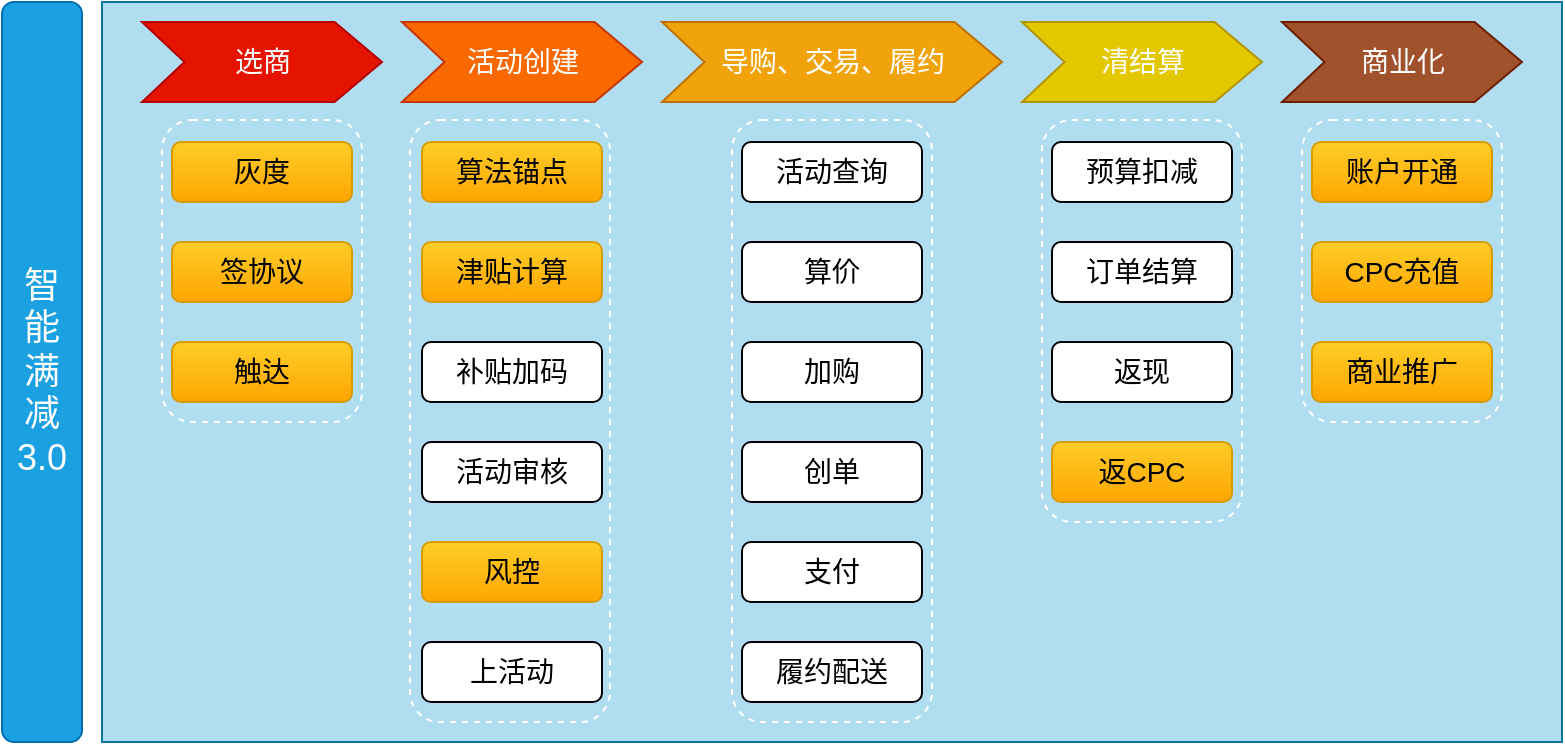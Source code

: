 <mxfile version="13.9.2" type="github">
  <diagram id="svwzPPDEEpOVP8AQ4CcS" name="业务架构">
    <mxGraphModel dx="809" dy="461" grid="1" gridSize="10" guides="1" tooltips="1" connect="1" arrows="1" fold="1" page="1" pageScale="1" pageWidth="827" pageHeight="1169" math="0" shadow="0">
      <root>
        <mxCell id="0" />
        <mxCell id="1" parent="0" />
        <mxCell id="b3yf6rmu9NAUxcdTz7bX-2" value="" style="rounded=0;whiteSpace=wrap;html=1;fontSize=18;fillColor=#b1ddf0;strokeColor=#10739e;" vertex="1" parent="1">
          <mxGeometry x="60" y="10" width="730" height="370" as="geometry" />
        </mxCell>
        <mxCell id="b3yf6rmu9NAUxcdTz7bX-32" value="" style="rounded=1;whiteSpace=wrap;html=1;fontSize=14;dashed=1;fillColor=none;strokeColor=#FFFFFF;" vertex="1" parent="1">
          <mxGeometry x="90" y="69" width="100" height="151" as="geometry" />
        </mxCell>
        <mxCell id="b3yf6rmu9NAUxcdTz7bX-1" value="智&lt;br style=&quot;font-size: 18px;&quot;&gt;能&lt;br style=&quot;font-size: 18px;&quot;&gt;满&lt;br style=&quot;font-size: 18px;&quot;&gt;减&lt;br style=&quot;font-size: 18px;&quot;&gt;3.0" style="rounded=1;whiteSpace=wrap;html=1;fontSize=18;fillColor=#1ba1e2;strokeColor=#006EAF;fontColor=#ffffff;" vertex="1" parent="1">
          <mxGeometry x="10" y="10" width="40" height="370" as="geometry" />
        </mxCell>
        <mxCell id="b3yf6rmu9NAUxcdTz7bX-3" value="活动创建" style="html=1;shadow=0;dashed=0;align=center;verticalAlign=middle;shape=mxgraph.arrows2.arrow;dy=0;dx=23.73;notch=21.27;fontSize=14;fillColor=#fa6800;strokeColor=#C73500;fontColor=#ffffff;" vertex="1" parent="1">
          <mxGeometry x="210" y="20" width="120" height="40" as="geometry" />
        </mxCell>
        <mxCell id="b3yf6rmu9NAUxcdTz7bX-4" value="导购、交易、履约" style="html=1;shadow=0;dashed=0;align=center;verticalAlign=middle;shape=mxgraph.arrows2.arrow;dy=0;dx=23.73;notch=21.27;fontSize=14;fillColor=#f0a30a;strokeColor=#BD7000;fontColor=#ffffff;" vertex="1" parent="1">
          <mxGeometry x="340" y="20" width="170" height="40" as="geometry" />
        </mxCell>
        <mxCell id="b3yf6rmu9NAUxcdTz7bX-5" value="清结算" style="html=1;shadow=0;dashed=0;align=center;verticalAlign=middle;shape=mxgraph.arrows2.arrow;dy=0;dx=23.73;notch=21.27;fontSize=14;fillColor=#e3c800;strokeColor=#B09500;fontColor=#ffffff;" vertex="1" parent="1">
          <mxGeometry x="520" y="20" width="120" height="40" as="geometry" />
        </mxCell>
        <mxCell id="b3yf6rmu9NAUxcdTz7bX-6" value="商业化" style="html=1;shadow=0;dashed=0;align=center;verticalAlign=middle;shape=mxgraph.arrows2.arrow;dy=0;dx=23.73;notch=21.27;fontSize=14;fillColor=#a0522d;strokeColor=#6D1F00;fontColor=#ffffff;" vertex="1" parent="1">
          <mxGeometry x="650" y="20" width="120" height="40" as="geometry" />
        </mxCell>
        <mxCell id="b3yf6rmu9NAUxcdTz7bX-7" value="算法锚点" style="rounded=1;whiteSpace=wrap;html=1;fontSize=14;fillColor=#ffcd28;strokeColor=#d79b00;gradientColor=#ffa500;" vertex="1" parent="1">
          <mxGeometry x="220" y="80" width="90" height="30" as="geometry" />
        </mxCell>
        <mxCell id="b3yf6rmu9NAUxcdTz7bX-8" value="津贴计算" style="rounded=1;whiteSpace=wrap;html=1;fontSize=14;gradientColor=#ffa500;fillColor=#ffcd28;strokeColor=#d79b00;" vertex="1" parent="1">
          <mxGeometry x="220" y="130" width="90" height="30" as="geometry" />
        </mxCell>
        <mxCell id="b3yf6rmu9NAUxcdTz7bX-9" value="补贴加码" style="rounded=1;whiteSpace=wrap;html=1;fontSize=14;" vertex="1" parent="1">
          <mxGeometry x="220" y="180" width="90" height="30" as="geometry" />
        </mxCell>
        <mxCell id="b3yf6rmu9NAUxcdTz7bX-10" value="活动审核" style="rounded=1;whiteSpace=wrap;html=1;fontSize=14;" vertex="1" parent="1">
          <mxGeometry x="220" y="230" width="90" height="30" as="geometry" />
        </mxCell>
        <mxCell id="b3yf6rmu9NAUxcdTz7bX-11" value="风控" style="rounded=1;whiteSpace=wrap;html=1;fontSize=14;gradientColor=#ffa500;fillColor=#ffcd28;strokeColor=#d79b00;" vertex="1" parent="1">
          <mxGeometry x="220" y="280" width="90" height="30" as="geometry" />
        </mxCell>
        <mxCell id="b3yf6rmu9NAUxcdTz7bX-12" value="上活动" style="rounded=1;whiteSpace=wrap;html=1;fontSize=14;" vertex="1" parent="1">
          <mxGeometry x="220" y="330" width="90" height="30" as="geometry" />
        </mxCell>
        <mxCell id="b3yf6rmu9NAUxcdTz7bX-13" value="活动查询" style="rounded=1;whiteSpace=wrap;html=1;fontSize=14;" vertex="1" parent="1">
          <mxGeometry x="380" y="80" width="90" height="30" as="geometry" />
        </mxCell>
        <mxCell id="b3yf6rmu9NAUxcdTz7bX-14" value="算价" style="rounded=1;whiteSpace=wrap;html=1;fontSize=14;" vertex="1" parent="1">
          <mxGeometry x="380" y="130" width="90" height="30" as="geometry" />
        </mxCell>
        <mxCell id="b3yf6rmu9NAUxcdTz7bX-15" value="加购" style="rounded=1;whiteSpace=wrap;html=1;fontSize=14;" vertex="1" parent="1">
          <mxGeometry x="380" y="180" width="90" height="30" as="geometry" />
        </mxCell>
        <mxCell id="b3yf6rmu9NAUxcdTz7bX-16" value="创单" style="rounded=1;whiteSpace=wrap;html=1;fontSize=14;" vertex="1" parent="1">
          <mxGeometry x="380" y="230" width="90" height="30" as="geometry" />
        </mxCell>
        <mxCell id="b3yf6rmu9NAUxcdTz7bX-17" value="预算扣减" style="rounded=1;whiteSpace=wrap;html=1;fontSize=14;" vertex="1" parent="1">
          <mxGeometry x="535" y="80" width="90" height="30" as="geometry" />
        </mxCell>
        <mxCell id="b3yf6rmu9NAUxcdTz7bX-18" value="订单结算" style="rounded=1;whiteSpace=wrap;html=1;fontSize=14;" vertex="1" parent="1">
          <mxGeometry x="535" y="130" width="90" height="30" as="geometry" />
        </mxCell>
        <mxCell id="b3yf6rmu9NAUxcdTz7bX-19" value="返现" style="rounded=1;whiteSpace=wrap;html=1;fontSize=14;" vertex="1" parent="1">
          <mxGeometry x="535" y="180" width="90" height="30" as="geometry" />
        </mxCell>
        <mxCell id="b3yf6rmu9NAUxcdTz7bX-20" value="返CPC" style="rounded=1;whiteSpace=wrap;html=1;fontSize=14;gradientColor=#ffa500;fillColor=#ffcd28;strokeColor=#d79b00;" vertex="1" parent="1">
          <mxGeometry x="535" y="230" width="90" height="30" as="geometry" />
        </mxCell>
        <mxCell id="b3yf6rmu9NAUxcdTz7bX-23" value="支付" style="rounded=1;whiteSpace=wrap;html=1;fontSize=14;" vertex="1" parent="1">
          <mxGeometry x="380" y="280" width="90" height="30" as="geometry" />
        </mxCell>
        <mxCell id="b3yf6rmu9NAUxcdTz7bX-24" value="履约配送" style="rounded=1;whiteSpace=wrap;html=1;fontSize=14;" vertex="1" parent="1">
          <mxGeometry x="380" y="330" width="90" height="30" as="geometry" />
        </mxCell>
        <mxCell id="b3yf6rmu9NAUxcdTz7bX-25" value="选商" style="html=1;shadow=0;dashed=0;align=center;verticalAlign=middle;shape=mxgraph.arrows2.arrow;dy=0;dx=23.73;notch=21.27;fontSize=14;fillColor=#e51400;strokeColor=#B20000;fontColor=#ffffff;" vertex="1" parent="1">
          <mxGeometry x="80" y="20" width="120" height="40" as="geometry" />
        </mxCell>
        <mxCell id="b3yf6rmu9NAUxcdTz7bX-26" value="灰度" style="rounded=1;whiteSpace=wrap;html=1;fontSize=14;gradientColor=#ffa500;fillColor=#ffcd28;strokeColor=#d79b00;" vertex="1" parent="1">
          <mxGeometry x="95" y="80" width="90" height="30" as="geometry" />
        </mxCell>
        <mxCell id="b3yf6rmu9NAUxcdTz7bX-27" value="签协议" style="rounded=1;whiteSpace=wrap;html=1;fontSize=14;gradientColor=#ffa500;fillColor=#ffcd28;strokeColor=#d79b00;" vertex="1" parent="1">
          <mxGeometry x="95" y="130" width="90" height="30" as="geometry" />
        </mxCell>
        <mxCell id="b3yf6rmu9NAUxcdTz7bX-28" value="触达" style="rounded=1;whiteSpace=wrap;html=1;fontSize=14;gradientColor=#ffa500;fillColor=#ffcd28;strokeColor=#d79b00;" vertex="1" parent="1">
          <mxGeometry x="95" y="180" width="90" height="30" as="geometry" />
        </mxCell>
        <mxCell id="b3yf6rmu9NAUxcdTz7bX-29" value="账户开通" style="rounded=1;whiteSpace=wrap;html=1;fontSize=14;gradientColor=#ffa500;fillColor=#ffcd28;strokeColor=#d79b00;" vertex="1" parent="1">
          <mxGeometry x="665" y="80" width="90" height="30" as="geometry" />
        </mxCell>
        <mxCell id="b3yf6rmu9NAUxcdTz7bX-30" value="CPC充值" style="rounded=1;whiteSpace=wrap;html=1;fontSize=14;gradientColor=#ffa500;fillColor=#ffcd28;strokeColor=#d79b00;" vertex="1" parent="1">
          <mxGeometry x="665" y="130" width="90" height="30" as="geometry" />
        </mxCell>
        <mxCell id="b3yf6rmu9NAUxcdTz7bX-31" value="商业推广" style="rounded=1;whiteSpace=wrap;html=1;fontSize=14;gradientColor=#ffa500;fillColor=#ffcd28;strokeColor=#d79b00;" vertex="1" parent="1">
          <mxGeometry x="665" y="180" width="90" height="30" as="geometry" />
        </mxCell>
        <mxCell id="b3yf6rmu9NAUxcdTz7bX-33" value="" style="rounded=1;whiteSpace=wrap;html=1;fontSize=14;dashed=1;fillColor=none;strokeColor=#FFFFFF;" vertex="1" parent="1">
          <mxGeometry x="214" y="69" width="100" height="301" as="geometry" />
        </mxCell>
        <mxCell id="b3yf6rmu9NAUxcdTz7bX-34" value="" style="rounded=1;whiteSpace=wrap;html=1;fontSize=14;dashed=1;fillColor=none;strokeColor=#FFFFFF;" vertex="1" parent="1">
          <mxGeometry x="375" y="69" width="100" height="301" as="geometry" />
        </mxCell>
        <mxCell id="b3yf6rmu9NAUxcdTz7bX-35" value="" style="rounded=1;whiteSpace=wrap;html=1;fontSize=14;dashed=1;fillColor=none;strokeColor=#FFFFFF;" vertex="1" parent="1">
          <mxGeometry x="530" y="69" width="100" height="201" as="geometry" />
        </mxCell>
        <mxCell id="b3yf6rmu9NAUxcdTz7bX-36" value="" style="rounded=1;whiteSpace=wrap;html=1;fontSize=14;dashed=1;fillColor=none;strokeColor=#FFFFFF;" vertex="1" parent="1">
          <mxGeometry x="660" y="69" width="100" height="151" as="geometry" />
        </mxCell>
      </root>
    </mxGraphModel>
  </diagram>
</mxfile>
